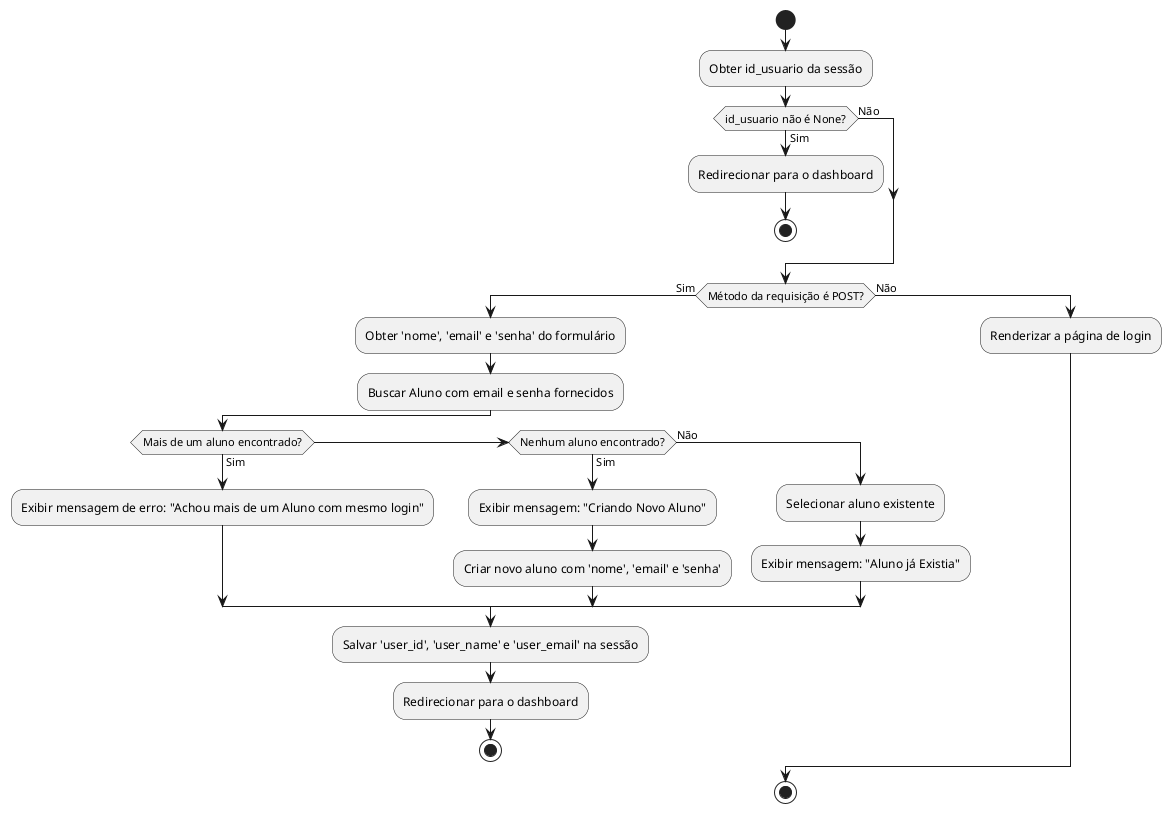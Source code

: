 @startuml
start

:Obter id_usuario da sessão;
if (id_usuario não é None?) then (Sim)
    :Redirecionar para o dashboard;
    stop
else (Não)
endif

if (Método da requisição é POST?) then (Sim)
    :Obter 'nome', 'email' e 'senha' do formulário;
    
    :Buscar Aluno com email e senha fornecidos;
    
    if (Mais de um aluno encontrado?) then (Sim)
        :Exibir mensagem de erro: "Achou mais de um Aluno com mesmo login";
    elseif (Nenhum aluno encontrado?) then (Sim)
        :Exibir mensagem: "Criando Novo Aluno";
        :Criar novo aluno com 'nome', 'email' e 'senha';
    else (Não)
        :Selecionar aluno existente;
        :Exibir mensagem: "Aluno já Existia";
    endif

    :Salvar 'user_id', 'user_name' e 'user_email' na sessão;

    :Redirecionar para o dashboard;
    stop
else (Não)
    :Renderizar a página de login;
endif

stop
@enduml
